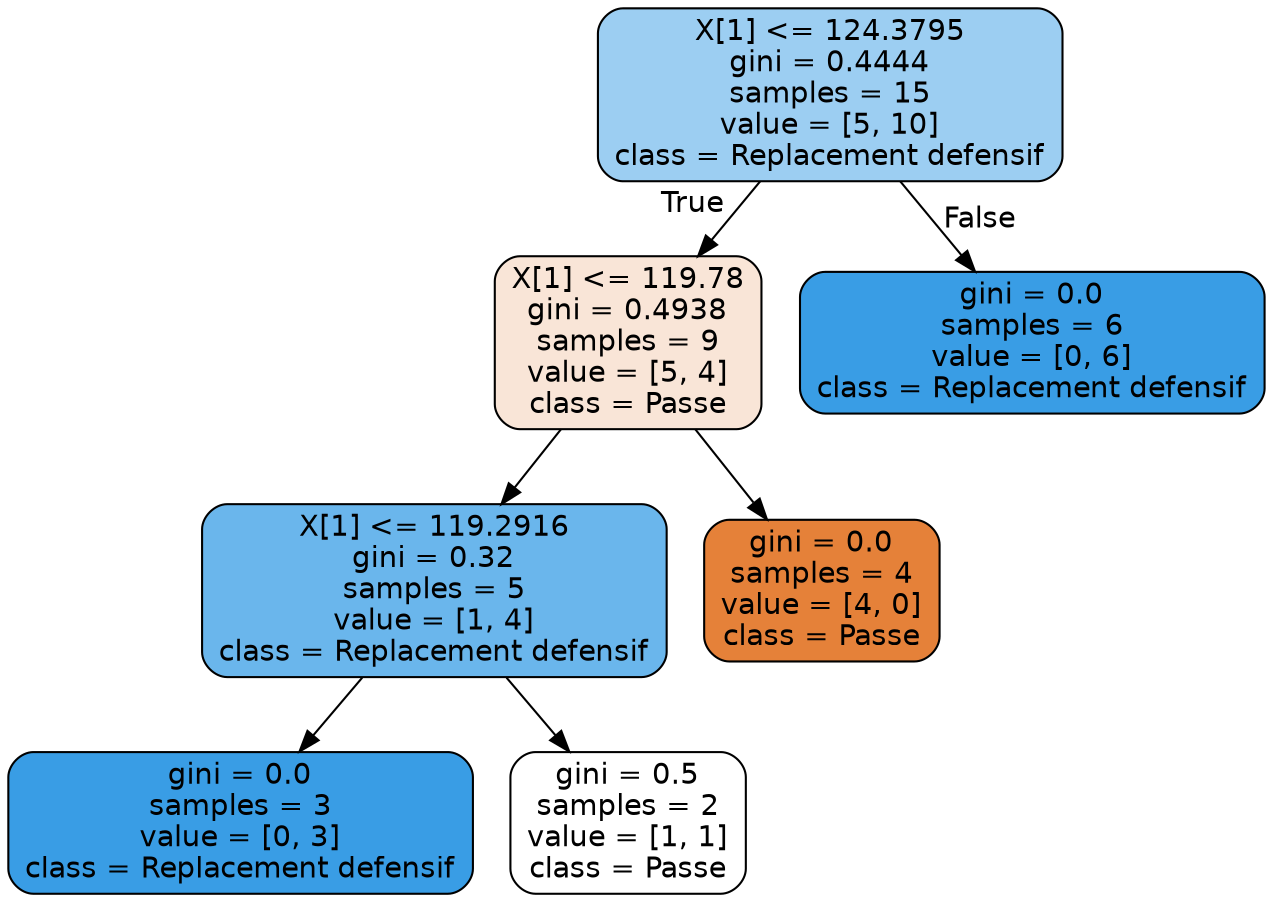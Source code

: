 digraph Tree {
node [shape=box, style="filled, rounded", color="black", fontname=helvetica] ;
edge [fontname=helvetica] ;
0 [label="X[1] <= 124.3795\ngini = 0.4444\nsamples = 15\nvalue = [5, 10]\nclass = Replacement defensif", fillcolor="#399de57f"] ;
1 [label="X[1] <= 119.78\ngini = 0.4938\nsamples = 9\nvalue = [5, 4]\nclass = Passe", fillcolor="#e5813933"] ;
0 -> 1 [labeldistance=2.5, labelangle=45, headlabel="True"] ;
2 [label="X[1] <= 119.2916\ngini = 0.32\nsamples = 5\nvalue = [1, 4]\nclass = Replacement defensif", fillcolor="#399de5bf"] ;
1 -> 2 ;
3 [label="gini = 0.0\nsamples = 3\nvalue = [0, 3]\nclass = Replacement defensif", fillcolor="#399de5ff"] ;
2 -> 3 ;
4 [label="gini = 0.5\nsamples = 2\nvalue = [1, 1]\nclass = Passe", fillcolor="#e5813900"] ;
2 -> 4 ;
5 [label="gini = 0.0\nsamples = 4\nvalue = [4, 0]\nclass = Passe", fillcolor="#e58139ff"] ;
1 -> 5 ;
6 [label="gini = 0.0\nsamples = 6\nvalue = [0, 6]\nclass = Replacement defensif", fillcolor="#399de5ff"] ;
0 -> 6 [labeldistance=2.5, labelangle=-45, headlabel="False"] ;
}